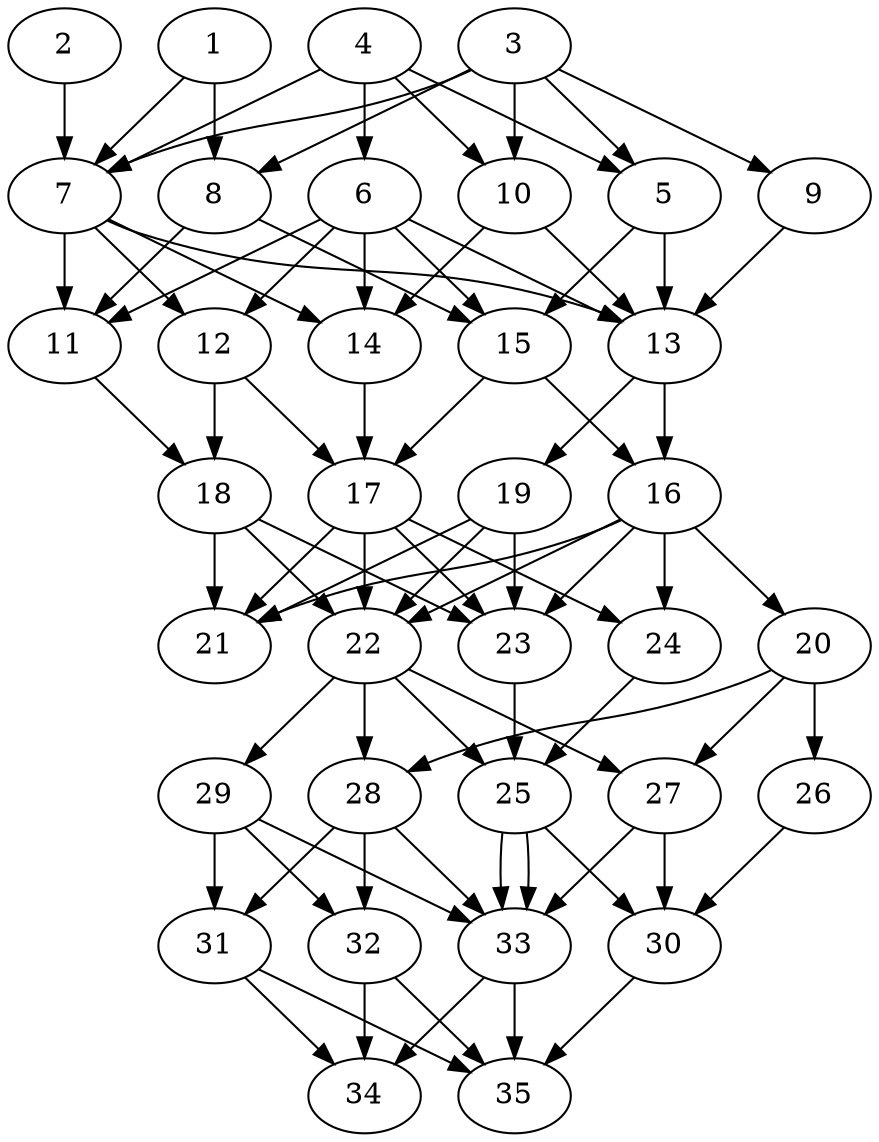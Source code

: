// DAG automatically generated by daggen at Thu Oct  3 14:05:37 2019
// ./daggen --dot -n 35 --ccr 0.3 --fat 0.5 --regular 0.7 --density 0.9 --mindata 5242880 --maxdata 52428800 
digraph G {
  1 [size="125999787", alpha="0.07", expect_size="37799936"] 
  1 -> 7 [size ="37799936"]
  1 -> 8 [size ="37799936"]
  2 [size="62600533", alpha="0.10", expect_size="18780160"] 
  2 -> 7 [size ="18780160"]
  3 [size="75287893", alpha="0.00", expect_size="22586368"] 
  3 -> 5 [size ="22586368"]
  3 -> 7 [size ="22586368"]
  3 -> 8 [size ="22586368"]
  3 -> 9 [size ="22586368"]
  3 -> 10 [size ="22586368"]
  4 [size="82135040", alpha="0.17", expect_size="24640512"] 
  4 -> 5 [size ="24640512"]
  4 -> 6 [size ="24640512"]
  4 -> 7 [size ="24640512"]
  4 -> 10 [size ="24640512"]
  5 [size="30859947", alpha="0.11", expect_size="9257984"] 
  5 -> 13 [size ="9257984"]
  5 -> 15 [size ="9257984"]
  6 [size="164703573", alpha="0.18", expect_size="49411072"] 
  6 -> 11 [size ="49411072"]
  6 -> 12 [size ="49411072"]
  6 -> 13 [size ="49411072"]
  6 -> 14 [size ="49411072"]
  6 -> 15 [size ="49411072"]
  7 [size="52824747", alpha="0.09", expect_size="15847424"] 
  7 -> 11 [size ="15847424"]
  7 -> 12 [size ="15847424"]
  7 -> 13 [size ="15847424"]
  7 -> 14 [size ="15847424"]
  8 [size="148998827", alpha="0.16", expect_size="44699648"] 
  8 -> 11 [size ="44699648"]
  8 -> 15 [size ="44699648"]
  9 [size="124429653", alpha="0.05", expect_size="37328896"] 
  9 -> 13 [size ="37328896"]
  10 [size="51141973", alpha="0.13", expect_size="15342592"] 
  10 -> 13 [size ="15342592"]
  10 -> 14 [size ="15342592"]
  11 [size="42458453", alpha="0.17", expect_size="12737536"] 
  11 -> 18 [size ="12737536"]
  12 [size="98331307", alpha="0.11", expect_size="29499392"] 
  12 -> 17 [size ="29499392"]
  12 -> 18 [size ="29499392"]
  13 [size="21579093", alpha="0.03", expect_size="6473728"] 
  13 -> 16 [size ="6473728"]
  13 -> 19 [size ="6473728"]
  14 [size="24825173", alpha="0.09", expect_size="7447552"] 
  14 -> 17 [size ="7447552"]
  15 [size="161181013", alpha="0.03", expect_size="48354304"] 
  15 -> 16 [size ="48354304"]
  15 -> 17 [size ="48354304"]
  16 [size="89412267", alpha="0.13", expect_size="26823680"] 
  16 -> 20 [size ="26823680"]
  16 -> 21 [size ="26823680"]
  16 -> 22 [size ="26823680"]
  16 -> 23 [size ="26823680"]
  16 -> 24 [size ="26823680"]
  17 [size="70522880", alpha="0.03", expect_size="21156864"] 
  17 -> 21 [size ="21156864"]
  17 -> 22 [size ="21156864"]
  17 -> 23 [size ="21156864"]
  17 -> 24 [size ="21156864"]
  18 [size="142219947", alpha="0.08", expect_size="42665984"] 
  18 -> 21 [size ="42665984"]
  18 -> 22 [size ="42665984"]
  18 -> 23 [size ="42665984"]
  19 [size="107011413", alpha="0.08", expect_size="32103424"] 
  19 -> 21 [size ="32103424"]
  19 -> 22 [size ="32103424"]
  19 -> 23 [size ="32103424"]
  20 [size="147418453", alpha="0.18", expect_size="44225536"] 
  20 -> 26 [size ="44225536"]
  20 -> 27 [size ="44225536"]
  20 -> 28 [size ="44225536"]
  21 [size="89275733", alpha="0.03", expect_size="26782720"] 
  22 [size="63812267", alpha="0.13", expect_size="19143680"] 
  22 -> 25 [size ="19143680"]
  22 -> 27 [size ="19143680"]
  22 -> 28 [size ="19143680"]
  22 -> 29 [size ="19143680"]
  23 [size="148869120", alpha="0.10", expect_size="44660736"] 
  23 -> 25 [size ="44660736"]
  24 [size="172250453", alpha="0.15", expect_size="51675136"] 
  24 -> 25 [size ="51675136"]
  25 [size="87524693", alpha="0.03", expect_size="26257408"] 
  25 -> 30 [size ="26257408"]
  25 -> 33 [size ="26257408"]
  25 -> 33 [size ="26257408"]
  26 [size="107366400", alpha="0.09", expect_size="32209920"] 
  26 -> 30 [size ="32209920"]
  27 [size="50636800", alpha="0.19", expect_size="15191040"] 
  27 -> 30 [size ="15191040"]
  27 -> 33 [size ="15191040"]
  28 [size="77612373", alpha="0.06", expect_size="23283712"] 
  28 -> 31 [size ="23283712"]
  28 -> 32 [size ="23283712"]
  28 -> 33 [size ="23283712"]
  29 [size="141216427", alpha="0.07", expect_size="42364928"] 
  29 -> 31 [size ="42364928"]
  29 -> 32 [size ="42364928"]
  29 -> 33 [size ="42364928"]
  30 [size="46622720", alpha="0.12", expect_size="13986816"] 
  30 -> 35 [size ="13986816"]
  31 [size="33894400", alpha="0.00", expect_size="10168320"] 
  31 -> 34 [size ="10168320"]
  31 -> 35 [size ="10168320"]
  32 [size="54272000", alpha="0.19", expect_size="16281600"] 
  32 -> 34 [size ="16281600"]
  32 -> 35 [size ="16281600"]
  33 [size="152879787", alpha="0.18", expect_size="45863936"] 
  33 -> 34 [size ="45863936"]
  33 -> 35 [size ="45863936"]
  34 [size="72953173", alpha="0.18", expect_size="21885952"] 
  35 [size="36444160", alpha="0.16", expect_size="10933248"] 
}

